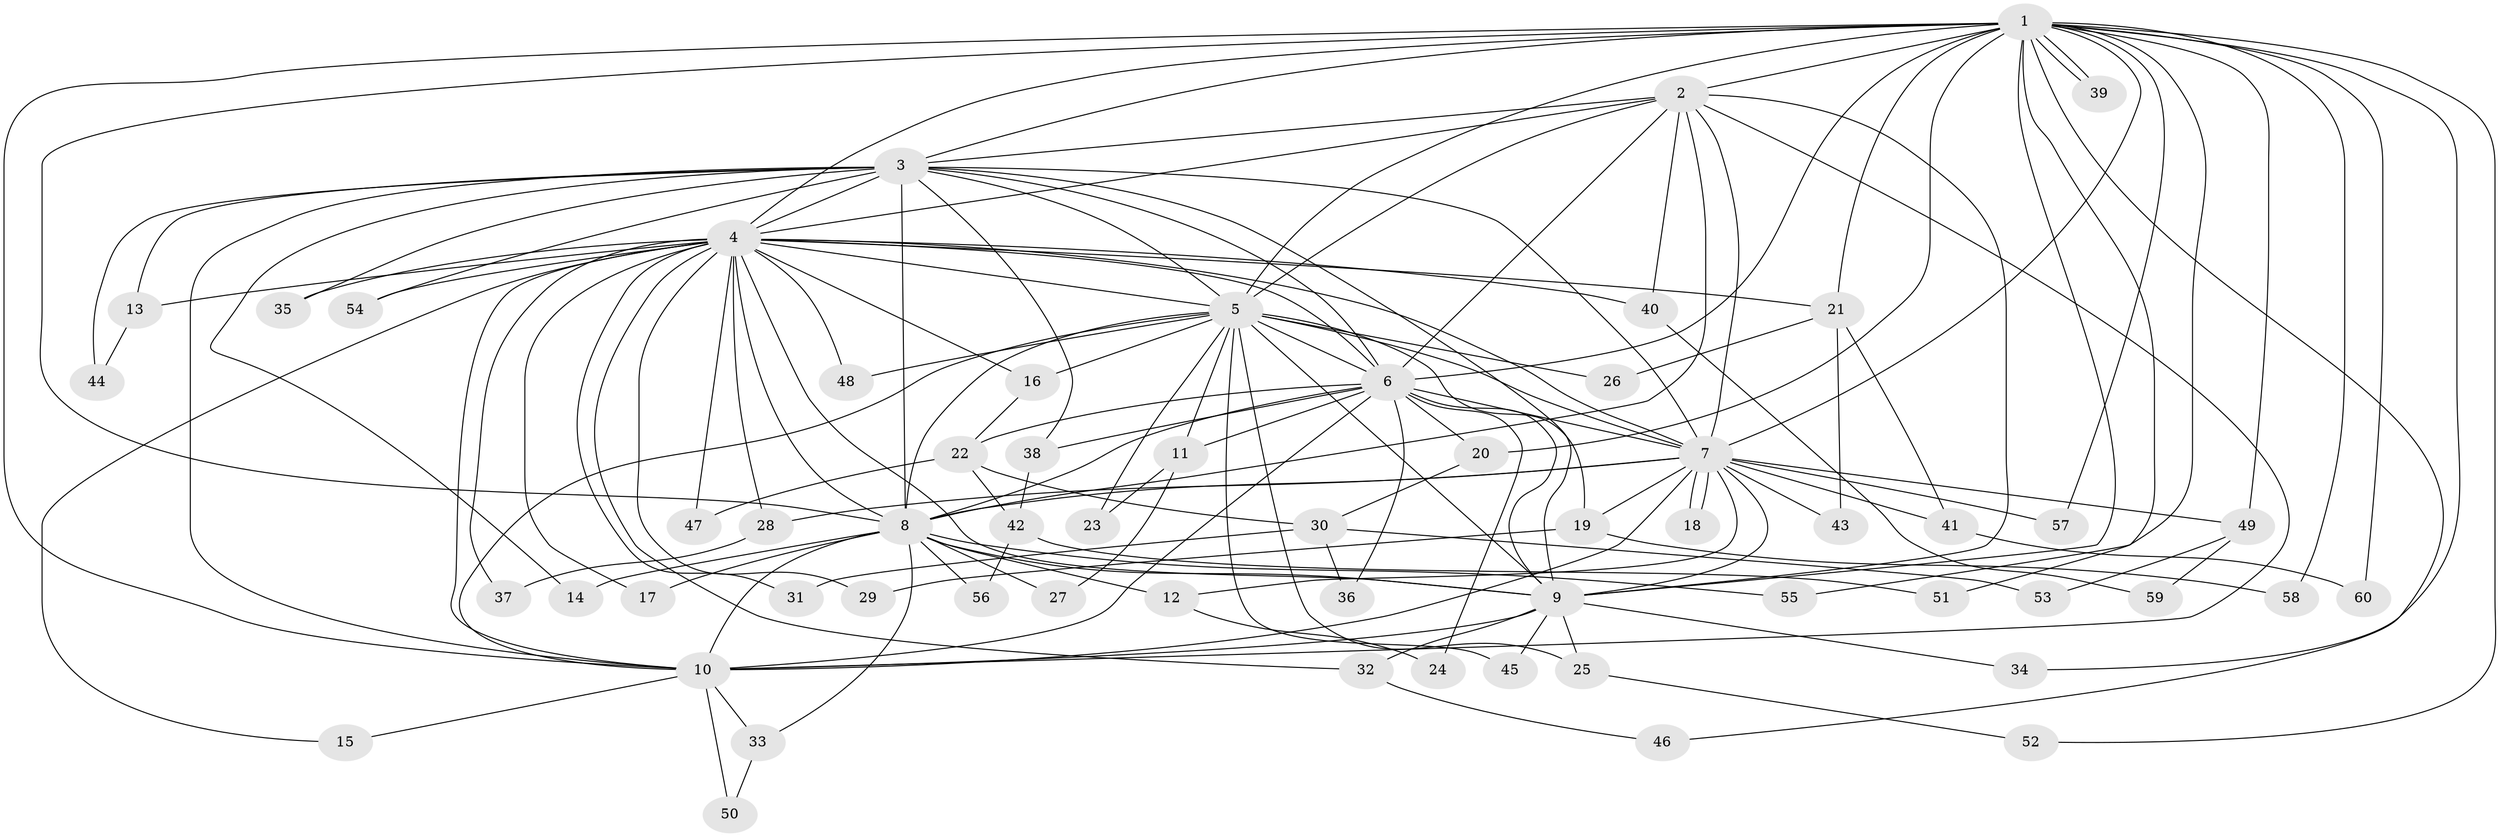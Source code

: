 // coarse degree distribution, {24: 0.025, 11: 0.025, 18: 0.025, 15: 0.025, 16: 0.025, 12: 0.025, 7: 0.025, 3: 0.2, 2: 0.5, 5: 0.075, 4: 0.05}
// Generated by graph-tools (version 1.1) at 2025/41/03/06/25 10:41:42]
// undirected, 60 vertices, 145 edges
graph export_dot {
graph [start="1"]
  node [color=gray90,style=filled];
  1;
  2;
  3;
  4;
  5;
  6;
  7;
  8;
  9;
  10;
  11;
  12;
  13;
  14;
  15;
  16;
  17;
  18;
  19;
  20;
  21;
  22;
  23;
  24;
  25;
  26;
  27;
  28;
  29;
  30;
  31;
  32;
  33;
  34;
  35;
  36;
  37;
  38;
  39;
  40;
  41;
  42;
  43;
  44;
  45;
  46;
  47;
  48;
  49;
  50;
  51;
  52;
  53;
  54;
  55;
  56;
  57;
  58;
  59;
  60;
  1 -- 2;
  1 -- 3;
  1 -- 4;
  1 -- 5;
  1 -- 6;
  1 -- 7;
  1 -- 8;
  1 -- 9;
  1 -- 10;
  1 -- 20;
  1 -- 21;
  1 -- 34;
  1 -- 39;
  1 -- 39;
  1 -- 46;
  1 -- 49;
  1 -- 51;
  1 -- 52;
  1 -- 55;
  1 -- 57;
  1 -- 58;
  1 -- 60;
  2 -- 3;
  2 -- 4;
  2 -- 5;
  2 -- 6;
  2 -- 7;
  2 -- 8;
  2 -- 9;
  2 -- 10;
  2 -- 40;
  3 -- 4;
  3 -- 5;
  3 -- 6;
  3 -- 7;
  3 -- 8;
  3 -- 9;
  3 -- 10;
  3 -- 13;
  3 -- 14;
  3 -- 35;
  3 -- 38;
  3 -- 44;
  3 -- 54;
  4 -- 5;
  4 -- 6;
  4 -- 7;
  4 -- 8;
  4 -- 9;
  4 -- 10;
  4 -- 13;
  4 -- 15;
  4 -- 16;
  4 -- 17;
  4 -- 21;
  4 -- 28;
  4 -- 29;
  4 -- 31;
  4 -- 32;
  4 -- 35;
  4 -- 37;
  4 -- 40;
  4 -- 47;
  4 -- 48;
  4 -- 54;
  5 -- 6;
  5 -- 7;
  5 -- 8;
  5 -- 9;
  5 -- 10;
  5 -- 11;
  5 -- 16;
  5 -- 19;
  5 -- 23;
  5 -- 25;
  5 -- 26;
  5 -- 45;
  5 -- 48;
  6 -- 7;
  6 -- 8;
  6 -- 9;
  6 -- 10;
  6 -- 11;
  6 -- 20;
  6 -- 22;
  6 -- 24;
  6 -- 36;
  6 -- 38;
  7 -- 8;
  7 -- 9;
  7 -- 10;
  7 -- 12;
  7 -- 18;
  7 -- 18;
  7 -- 19;
  7 -- 28;
  7 -- 41;
  7 -- 43;
  7 -- 49;
  7 -- 57;
  8 -- 9;
  8 -- 10;
  8 -- 12;
  8 -- 14;
  8 -- 17;
  8 -- 27;
  8 -- 33;
  8 -- 55;
  8 -- 56;
  9 -- 10;
  9 -- 25;
  9 -- 32;
  9 -- 34;
  9 -- 45;
  10 -- 15;
  10 -- 33;
  10 -- 50;
  11 -- 23;
  11 -- 27;
  12 -- 24;
  13 -- 44;
  16 -- 22;
  19 -- 29;
  19 -- 58;
  20 -- 30;
  21 -- 26;
  21 -- 41;
  21 -- 43;
  22 -- 30;
  22 -- 42;
  22 -- 47;
  25 -- 52;
  28 -- 37;
  30 -- 31;
  30 -- 36;
  30 -- 53;
  32 -- 46;
  33 -- 50;
  38 -- 42;
  40 -- 59;
  41 -- 60;
  42 -- 51;
  42 -- 56;
  49 -- 53;
  49 -- 59;
}

